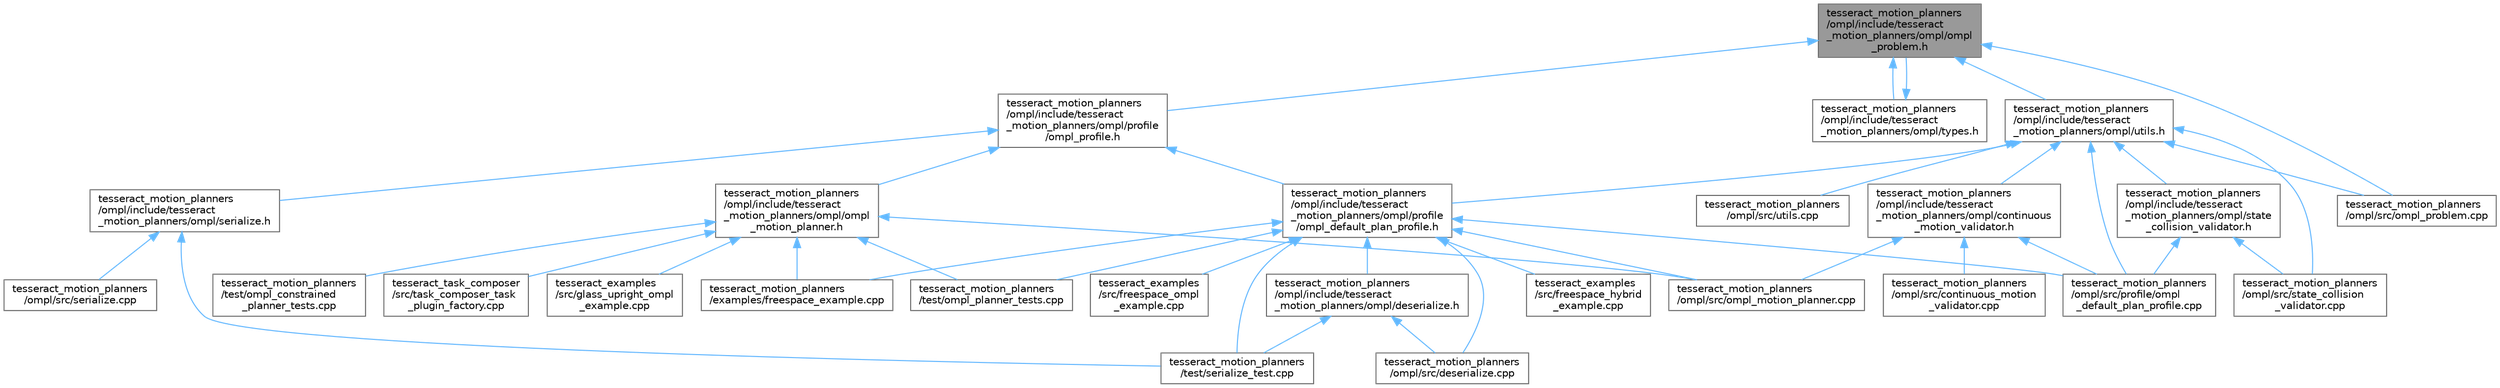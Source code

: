 digraph "tesseract_motion_planners/ompl/include/tesseract_motion_planners/ompl/ompl_problem.h"
{
 // LATEX_PDF_SIZE
  bgcolor="transparent";
  edge [fontname=Helvetica,fontsize=10,labelfontname=Helvetica,labelfontsize=10];
  node [fontname=Helvetica,fontsize=10,shape=box,height=0.2,width=0.4];
  Node1 [label="tesseract_motion_planners\l/ompl/include/tesseract\l_motion_planners/ompl/ompl\l_problem.h",height=0.2,width=0.4,color="gray40", fillcolor="grey60", style="filled", fontcolor="black",tooltip="Tesseract OMPL problem definition."];
  Node1 -> Node2 [dir="back",color="steelblue1",style="solid"];
  Node2 [label="tesseract_motion_planners\l/ompl/include/tesseract\l_motion_planners/ompl/profile\l/ompl_profile.h",height=0.2,width=0.4,color="grey40", fillcolor="white", style="filled",URL="$d5/d9f/ompl__profile_8h.html",tooltip="Tesseract OMPL profile."];
  Node2 -> Node3 [dir="back",color="steelblue1",style="solid"];
  Node3 [label="tesseract_motion_planners\l/ompl/include/tesseract\l_motion_planners/ompl/ompl\l_motion_planner.h",height=0.2,width=0.4,color="grey40", fillcolor="white", style="filled",URL="$d2/dec/ompl__motion__planner_8h.html",tooltip="Tesseract OMPL motion planner."];
  Node3 -> Node4 [dir="back",color="steelblue1",style="solid"];
  Node4 [label="tesseract_examples\l/src/glass_upright_ompl\l_example.cpp",height=0.2,width=0.4,color="grey40", fillcolor="white", style="filled",URL="$d6/d0e/glass__upright__ompl__example_8cpp.html",tooltip="Glass upright OMPL example implementation."];
  Node3 -> Node5 [dir="back",color="steelblue1",style="solid"];
  Node5 [label="tesseract_motion_planners\l/examples/freespace_example.cpp",height=0.2,width=0.4,color="grey40", fillcolor="white", style="filled",URL="$d4/d82/freespace__example_8cpp.html",tooltip="Freespace motion planning example."];
  Node3 -> Node6 [dir="back",color="steelblue1",style="solid"];
  Node6 [label="tesseract_motion_planners\l/ompl/src/ompl_motion_planner.cpp",height=0.2,width=0.4,color="grey40", fillcolor="white", style="filled",URL="$d8/d63/ompl__motion__planner_8cpp.html",tooltip="Tesseract OMPL motion planner."];
  Node3 -> Node7 [dir="back",color="steelblue1",style="solid"];
  Node7 [label="tesseract_motion_planners\l/test/ompl_constrained\l_planner_tests.cpp",height=0.2,width=0.4,color="grey40", fillcolor="white", style="filled",URL="$d7/da8/ompl__constrained__planner__tests_8cpp.html",tooltip="This contains unit test ompl constrained planning."];
  Node3 -> Node8 [dir="back",color="steelblue1",style="solid"];
  Node8 [label="tesseract_motion_planners\l/test/ompl_planner_tests.cpp",height=0.2,width=0.4,color="grey40", fillcolor="white", style="filled",URL="$d9/d5d/ompl__planner__tests_8cpp.html",tooltip="This contains unit test for the tesseract descartes planner."];
  Node3 -> Node9 [dir="back",color="steelblue1",style="solid"];
  Node9 [label="tesseract_task_composer\l/src/task_composer_task\l_plugin_factory.cpp",height=0.2,width=0.4,color="grey40", fillcolor="white", style="filled",URL="$dc/de0/task__composer__task__plugin__factory_8cpp.html",tooltip="A task in the pipeline."];
  Node2 -> Node10 [dir="back",color="steelblue1",style="solid"];
  Node10 [label="tesseract_motion_planners\l/ompl/include/tesseract\l_motion_planners/ompl/profile\l/ompl_default_plan_profile.h",height=0.2,width=0.4,color="grey40", fillcolor="white", style="filled",URL="$d8/d16/ompl__default__plan__profile_8h.html",tooltip="Tesseract OMPL default plan profile."];
  Node10 -> Node11 [dir="back",color="steelblue1",style="solid"];
  Node11 [label="tesseract_examples\l/src/freespace_hybrid\l_example.cpp",height=0.2,width=0.4,color="grey40", fillcolor="white", style="filled",URL="$d1/dda/freespace__hybrid__example_8cpp.html",tooltip=" "];
  Node10 -> Node12 [dir="back",color="steelblue1",style="solid"];
  Node12 [label="tesseract_examples\l/src/freespace_ompl\l_example.cpp",height=0.2,width=0.4,color="grey40", fillcolor="white", style="filled",URL="$d1/d33/freespace__ompl__example_8cpp.html",tooltip="An example of a feespace motion planning with OMPL."];
  Node10 -> Node5 [dir="back",color="steelblue1",style="solid"];
  Node10 -> Node13 [dir="back",color="steelblue1",style="solid"];
  Node13 [label="tesseract_motion_planners\l/ompl/include/tesseract\l_motion_planners/ompl/deserialize.h",height=0.2,width=0.4,color="grey40", fillcolor="white", style="filled",URL="$d1/dd0/ompl_2include_2tesseract__motion__planners_2ompl_2deserialize_8h.html",tooltip="Provide methods for deserialize ompl plans to xml."];
  Node13 -> Node14 [dir="back",color="steelblue1",style="solid"];
  Node14 [label="tesseract_motion_planners\l/ompl/src/deserialize.cpp",height=0.2,width=0.4,color="grey40", fillcolor="white", style="filled",URL="$d6/dcf/ompl_2src_2deserialize_8cpp.html",tooltip="Provide methods for deserialize instructions to xml and deserialization."];
  Node13 -> Node15 [dir="back",color="steelblue1",style="solid"];
  Node15 [label="tesseract_motion_planners\l/test/serialize_test.cpp",height=0.2,width=0.4,color="grey40", fillcolor="white", style="filled",URL="$d3/d15/tesseract__motion__planners_2test_2serialize__test_8cpp.html",tooltip=" "];
  Node10 -> Node14 [dir="back",color="steelblue1",style="solid"];
  Node10 -> Node6 [dir="back",color="steelblue1",style="solid"];
  Node10 -> Node16 [dir="back",color="steelblue1",style="solid"];
  Node16 [label="tesseract_motion_planners\l/ompl/src/profile/ompl\l_default_plan_profile.cpp",height=0.2,width=0.4,color="grey40", fillcolor="white", style="filled",URL="$d6/dc0/ompl__default__plan__profile_8cpp.html",tooltip=" "];
  Node10 -> Node8 [dir="back",color="steelblue1",style="solid"];
  Node10 -> Node15 [dir="back",color="steelblue1",style="solid"];
  Node2 -> Node17 [dir="back",color="steelblue1",style="solid"];
  Node17 [label="tesseract_motion_planners\l/ompl/include/tesseract\l_motion_planners/ompl/serialize.h",height=0.2,width=0.4,color="grey40", fillcolor="white", style="filled",URL="$db/d43/ompl_2include_2tesseract__motion__planners_2ompl_2serialize_8h.html",tooltip="Provide methods for serializing ompl plans to xml."];
  Node17 -> Node18 [dir="back",color="steelblue1",style="solid"];
  Node18 [label="tesseract_motion_planners\l/ompl/src/serialize.cpp",height=0.2,width=0.4,color="grey40", fillcolor="white", style="filled",URL="$d6/de6/ompl_2src_2serialize_8cpp.html",tooltip=" "];
  Node17 -> Node15 [dir="back",color="steelblue1",style="solid"];
  Node1 -> Node19 [dir="back",color="steelblue1",style="solid"];
  Node19 [label="tesseract_motion_planners\l/ompl/include/tesseract\l_motion_planners/ompl/types.h",height=0.2,width=0.4,color="grey40", fillcolor="white", style="filled",URL="$da/df9/tesseract__motion__planners_2ompl_2include_2tesseract__motion__planners_2ompl_2types_8h.html",tooltip="Tesseract OMPL types."];
  Node19 -> Node1 [dir="back",color="steelblue1",style="solid"];
  Node1 -> Node20 [dir="back",color="steelblue1",style="solid"];
  Node20 [label="tesseract_motion_planners\l/ompl/include/tesseract\l_motion_planners/ompl/utils.h",height=0.2,width=0.4,color="grey40", fillcolor="white", style="filled",URL="$d1/d13/tesseract__motion__planners_2ompl_2include_2tesseract__motion__planners_2ompl_2utils_8h.html",tooltip="Tesseract OMPL planner utility functions."];
  Node20 -> Node21 [dir="back",color="steelblue1",style="solid"];
  Node21 [label="tesseract_motion_planners\l/ompl/include/tesseract\l_motion_planners/ompl/continuous\l_motion_validator.h",height=0.2,width=0.4,color="grey40", fillcolor="white", style="filled",URL="$d3/d7a/continuous__motion__validator_8h.html",tooltip="Tesseract OMPL planner continuous collision check between two states."];
  Node21 -> Node22 [dir="back",color="steelblue1",style="solid"];
  Node22 [label="tesseract_motion_planners\l/ompl/src/continuous_motion\l_validator.cpp",height=0.2,width=0.4,color="grey40", fillcolor="white", style="filled",URL="$dd/d98/continuous__motion__validator_8cpp.html",tooltip="Tesseract OMPL planner continuous collision check between two states."];
  Node21 -> Node6 [dir="back",color="steelblue1",style="solid"];
  Node21 -> Node16 [dir="back",color="steelblue1",style="solid"];
  Node20 -> Node10 [dir="back",color="steelblue1",style="solid"];
  Node20 -> Node23 [dir="back",color="steelblue1",style="solid"];
  Node23 [label="tesseract_motion_planners\l/ompl/include/tesseract\l_motion_planners/ompl/state\l_collision_validator.h",height=0.2,width=0.4,color="grey40", fillcolor="white", style="filled",URL="$d4/d86/state__collision__validator_8h.html",tooltip="Tesseract OMPL planner OMPL state collision check."];
  Node23 -> Node16 [dir="back",color="steelblue1",style="solid"];
  Node23 -> Node24 [dir="back",color="steelblue1",style="solid"];
  Node24 [label="tesseract_motion_planners\l/ompl/src/state_collision\l_validator.cpp",height=0.2,width=0.4,color="grey40", fillcolor="white", style="filled",URL="$dc/d50/state__collision__validator_8cpp.html",tooltip="Tesseract OMPL planner OMPL state collision check."];
  Node20 -> Node25 [dir="back",color="steelblue1",style="solid"];
  Node25 [label="tesseract_motion_planners\l/ompl/src/ompl_problem.cpp",height=0.2,width=0.4,color="grey40", fillcolor="white", style="filled",URL="$d0/d6d/ompl__problem_8cpp.html",tooltip=" "];
  Node20 -> Node16 [dir="back",color="steelblue1",style="solid"];
  Node20 -> Node24 [dir="back",color="steelblue1",style="solid"];
  Node20 -> Node26 [dir="back",color="steelblue1",style="solid"];
  Node26 [label="tesseract_motion_planners\l/ompl/src/utils.cpp",height=0.2,width=0.4,color="grey40", fillcolor="white", style="filled",URL="$df/d55/tesseract__motion__planners_2ompl_2src_2utils_8cpp.html",tooltip="Tesseract OMPL planner utility functions."];
  Node1 -> Node25 [dir="back",color="steelblue1",style="solid"];
}
